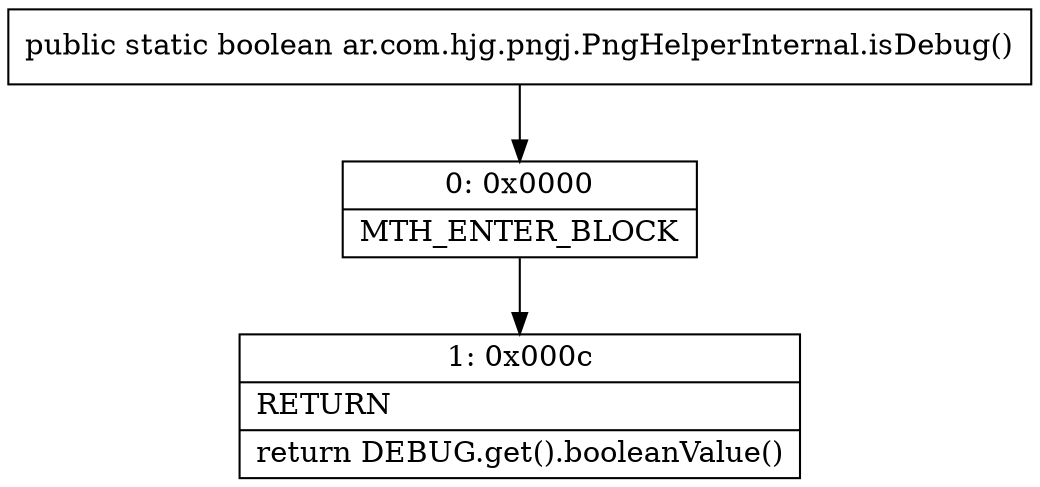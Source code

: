 digraph "CFG forar.com.hjg.pngj.PngHelperInternal.isDebug()Z" {
Node_0 [shape=record,label="{0\:\ 0x0000|MTH_ENTER_BLOCK\l}"];
Node_1 [shape=record,label="{1\:\ 0x000c|RETURN\l|return DEBUG.get().booleanValue()\l}"];
MethodNode[shape=record,label="{public static boolean ar.com.hjg.pngj.PngHelperInternal.isDebug() }"];
MethodNode -> Node_0;
Node_0 -> Node_1;
}

